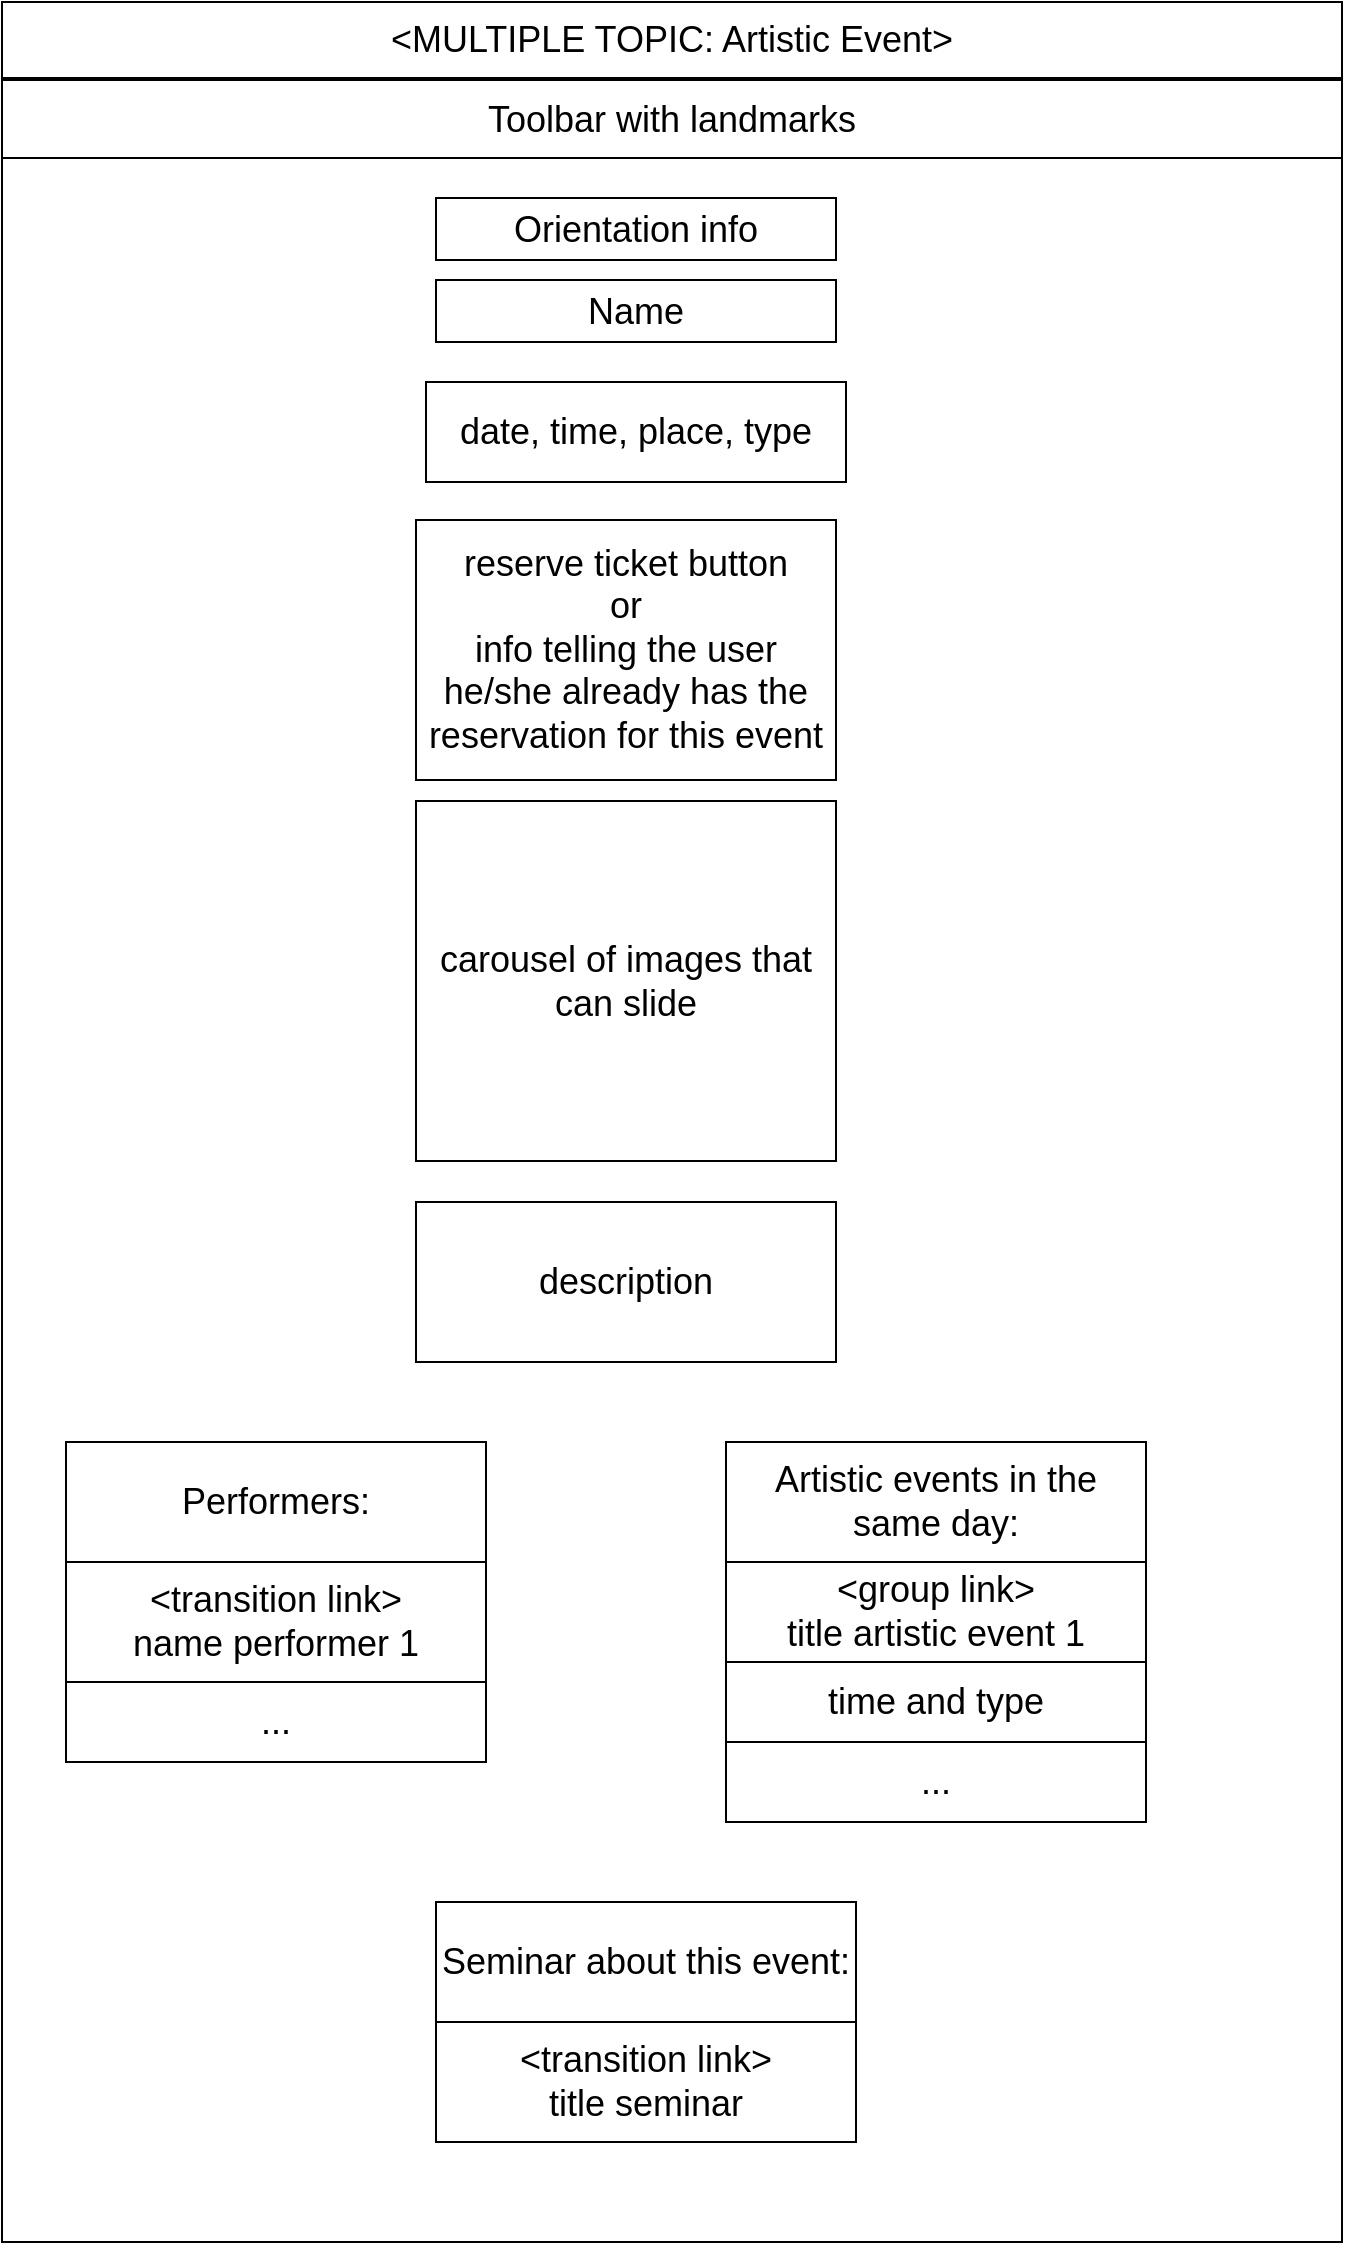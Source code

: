 <mxfile version="10.9.5" type="device"><diagram id="u9o09Kq5SHA_BDpGMf4i" name="Page-1"><mxGraphModel dx="864" dy="504" grid="1" gridSize="10" guides="1" tooltips="1" connect="1" arrows="1" fold="1" page="1" pageScale="1" pageWidth="827" pageHeight="1169" math="0" shadow="0"><root><mxCell id="0"/><mxCell id="1" parent="0"/><mxCell id="jcGAWVzo7ZWAxNOnF3j5-1" value="" style="rounded=0;whiteSpace=wrap;html=1;" parent="1" vertex="1"><mxGeometry x="78" y="20" width="670" height="1120" as="geometry"/></mxCell><mxCell id="jcGAWVzo7ZWAxNOnF3j5-3" value="&lt;div style=&quot;text-align: left ; font-size: 18px&quot;&gt;&lt;span&gt;&amp;lt;MULTIPLE TOPIC: Artistic Event&lt;/span&gt;&lt;span&gt;&amp;gt;&lt;/span&gt;&lt;/div&gt;" style="rounded=0;whiteSpace=wrap;html=1;fontSize=18;" parent="1" vertex="1"><mxGeometry x="78" y="20" width="670" height="38" as="geometry"/></mxCell><mxCell id="jcGAWVzo7ZWAxNOnF3j5-5" value="Toolbar with landmarks" style="rounded=0;whiteSpace=wrap;html=1;fontSize=18;" parent="1" vertex="1"><mxGeometry x="78" y="59" width="670" height="39" as="geometry"/></mxCell><mxCell id="jcGAWVzo7ZWAxNOnF3j5-7" value="Orientation info" style="rounded=0;whiteSpace=wrap;html=1;fontSize=18;" parent="1" vertex="1"><mxGeometry x="295" y="118" width="200" height="31" as="geometry"/></mxCell><mxCell id="jcGAWVzo7ZWAxNOnF3j5-9" value="date, time, place, type" style="rounded=0;whiteSpace=wrap;html=1;fontSize=18;" parent="1" vertex="1"><mxGeometry x="290" y="210" width="210" height="50" as="geometry"/></mxCell><mxCell id="b_VfMspM_36JaK7_vCJK-1" value="Name" style="rounded=0;whiteSpace=wrap;html=1;fontSize=18;" parent="1" vertex="1"><mxGeometry x="295" y="159" width="200" height="31" as="geometry"/></mxCell><mxCell id="JSzMsM9T6xS5sBo5xkQp-1" value="reserve ticket button&lt;br&gt;or&lt;br&gt;info telling the user he/she already has the reservation for this event" style="rounded=0;whiteSpace=wrap;html=1;fontSize=18;" parent="1" vertex="1"><mxGeometry x="285" y="279" width="210" height="130" as="geometry"/></mxCell><mxCell id="jFNfquFweKjubBvihi1W-1" value="carousel of images that can slide" style="rounded=0;whiteSpace=wrap;html=1;fontSize=18;" vertex="1" parent="1"><mxGeometry x="285" y="419.5" width="210" height="180" as="geometry"/></mxCell><mxCell id="jFNfquFweKjubBvihi1W-2" value="description" style="rounded=0;whiteSpace=wrap;html=1;fontSize=18;" vertex="1" parent="1"><mxGeometry x="285" y="620" width="210" height="80" as="geometry"/></mxCell><mxCell id="jFNfquFweKjubBvihi1W-3" value="Performers:" style="rounded=0;whiteSpace=wrap;html=1;fontSize=18;" vertex="1" parent="1"><mxGeometry x="110" y="740" width="210" height="60" as="geometry"/></mxCell><mxCell id="jFNfquFweKjubBvihi1W-4" value="&amp;lt;transition link&amp;gt;&lt;br&gt;name performer 1" style="rounded=0;whiteSpace=wrap;html=1;fontSize=18;" vertex="1" parent="1"><mxGeometry x="110" y="800" width="210" height="60" as="geometry"/></mxCell><mxCell id="jFNfquFweKjubBvihi1W-5" value="..." style="rounded=0;whiteSpace=wrap;html=1;fontSize=18;" vertex="1" parent="1"><mxGeometry x="110" y="860" width="210" height="40" as="geometry"/></mxCell><mxCell id="jFNfquFweKjubBvihi1W-10" value="Artistic events in the same day:" style="rounded=0;whiteSpace=wrap;html=1;fontSize=18;" vertex="1" parent="1"><mxGeometry x="440" y="740" width="210" height="60" as="geometry"/></mxCell><mxCell id="jFNfquFweKjubBvihi1W-11" value="&amp;lt;group link&amp;gt;&lt;br&gt;title artistic event 1" style="rounded=0;whiteSpace=wrap;html=1;fontSize=18;" vertex="1" parent="1"><mxGeometry x="440" y="800" width="210" height="50" as="geometry"/></mxCell><mxCell id="jFNfquFweKjubBvihi1W-12" value="..." style="rounded=0;whiteSpace=wrap;html=1;fontSize=18;" vertex="1" parent="1"><mxGeometry x="440" y="890" width="210" height="40" as="geometry"/></mxCell><mxCell id="jFNfquFweKjubBvihi1W-16" value="Seminar about this event:" style="rounded=0;whiteSpace=wrap;html=1;fontSize=18;" vertex="1" parent="1"><mxGeometry x="295" y="970" width="210" height="60" as="geometry"/></mxCell><mxCell id="jFNfquFweKjubBvihi1W-17" value="&amp;lt;transition link&amp;gt;&lt;br&gt;title seminar" style="rounded=0;whiteSpace=wrap;html=1;fontSize=18;" vertex="1" parent="1"><mxGeometry x="295" y="1030" width="210" height="60" as="geometry"/></mxCell><mxCell id="jFNfquFweKjubBvihi1W-18" value="time and type" style="rounded=0;whiteSpace=wrap;html=1;fontSize=18;" vertex="1" parent="1"><mxGeometry x="440" y="850" width="210" height="40" as="geometry"/></mxCell></root></mxGraphModel></diagram></mxfile>